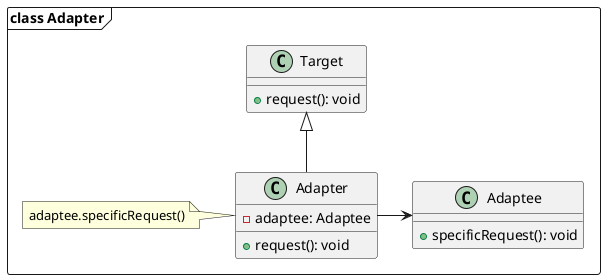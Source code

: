 @startuml mainframe
package "class Adapter" <<Frame>> {
  class Target {
    +request(): void
  }

  class Adapter {
    -adaptee: Adaptee
    +request(): void
  }

  class Adaptee {
    +specificRequest(): void
  }

  Adapter --up|> Target
  Adapter --right> Adaptee

  note left of Adapter {
    adaptee.specificRequest()
  }
}
@enduml
